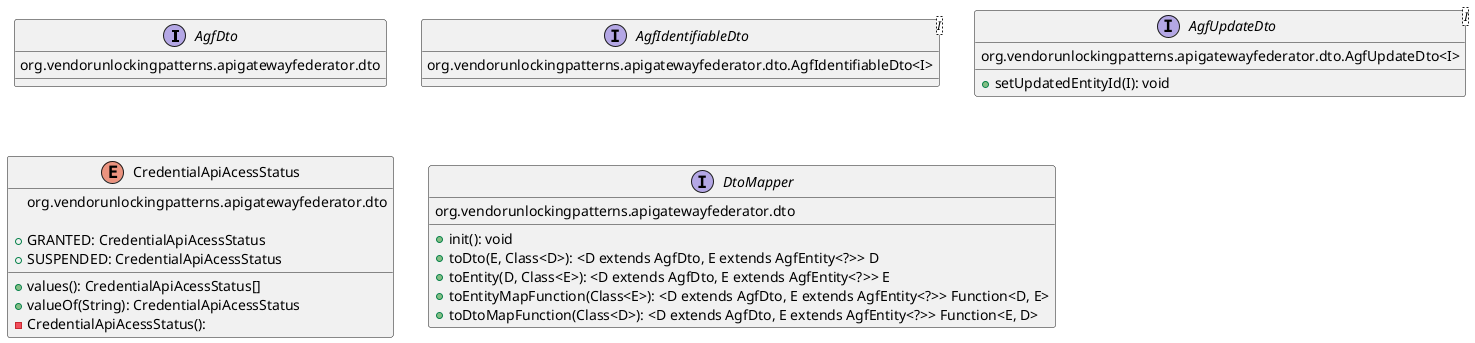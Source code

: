 @startuml
interface AgfDto {
  org.vendorunlockingpatterns.apigatewayfederator.dto
 
}
interface AgfIdentifiableDto<I>{
  org.vendorunlockingpatterns.apigatewayfederator.dto.AgfIdentifiableDto<I> 
}
interface AgfUpdateDto<I>{
  org.vendorunlockingpatterns.apigatewayfederator.dto.AgfUpdateDto<I> 
  + setUpdatedEntityId(I): void
}
enum CredentialApiAcessStatus {
  org.vendorunlockingpatterns.apigatewayfederator.dto
 
  + GRANTED: CredentialApiAcessStatus
  + SUSPENDED: CredentialApiAcessStatus
 
  + values(): CredentialApiAcessStatus[]
  + valueOf(String): CredentialApiAcessStatus
  - CredentialApiAcessStatus(): 
}
interface DtoMapper {
  org.vendorunlockingpatterns.apigatewayfederator.dto
 
  + init(): void
  + toDto(E, Class<D>): <D extends AgfDto, E extends AgfEntity<?>> D
  + toEntity(D, Class<E>): <D extends AgfDto, E extends AgfEntity<?>> E
  + toEntityMapFunction(Class<E>): <D extends AgfDto, E extends AgfEntity<?>> Function<D, E>
  + toDtoMapFunction(Class<D>): <D extends AgfDto, E extends AgfEntity<?>> Function<E, D>
}

@enduml